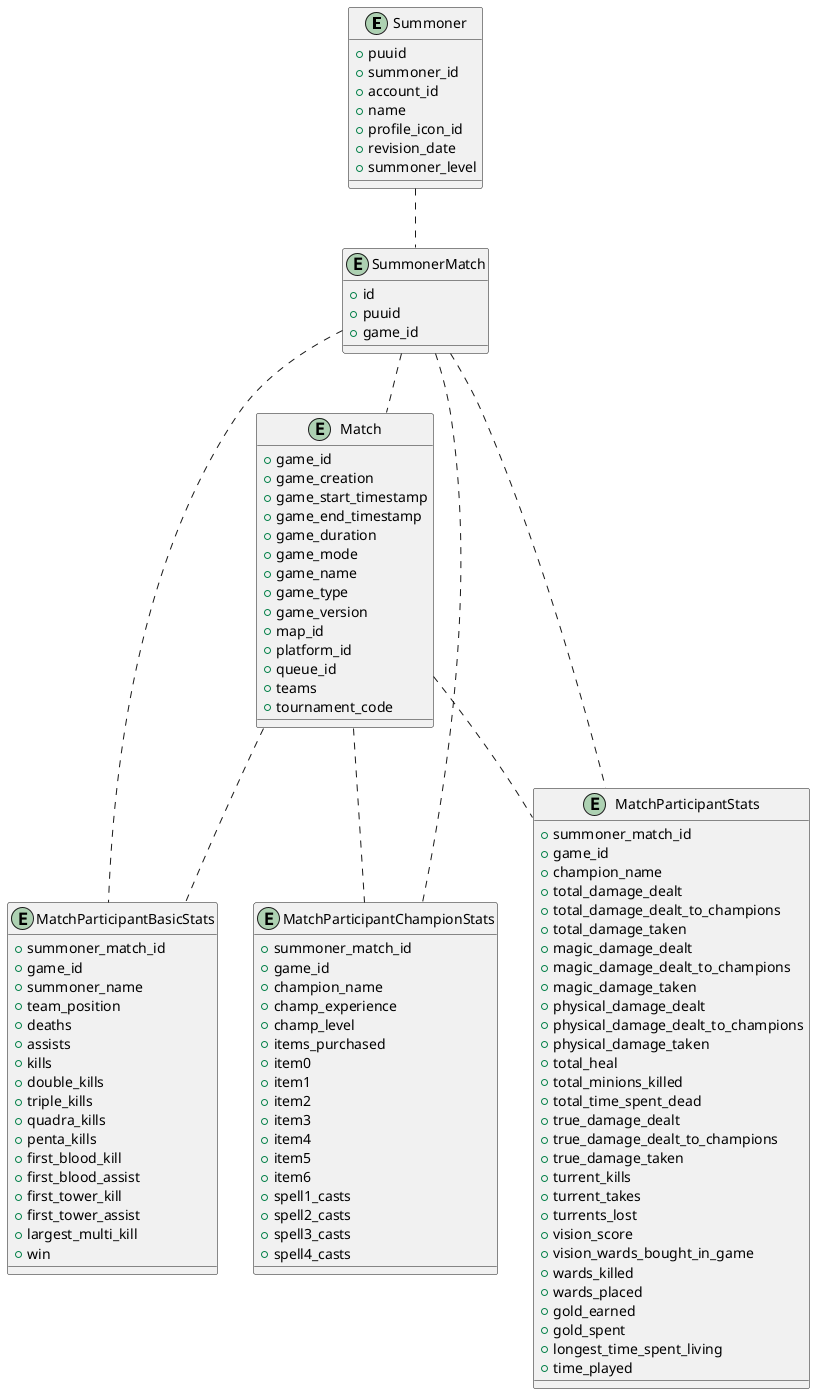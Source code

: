@startuml
entity  Summoner{
 + puuid
 + summoner_id
 + account_id
 + name
 + profile_icon_id
 + revision_date
 + summoner_level
}

entity SummonerMatch{
 + id
 + puuid
 + game_id
}

entity Match{
 + game_id
 + game_creation
 + game_start_timestamp
 + game_end_timestamp
 + game_duration
 + game_mode
 + game_name
 + game_type
 + game_version
 + map_id
 + platform_id
 + queue_id
 + teams
 + tournament_code
}

entity MatchParticipantBasicStats{
 + summoner_match_id
 + game_id
 + summoner_name
 + team_position
 + deaths
 + assists
 + kills
 + double_kills
 + triple_kills
 + quadra_kills
 + penta_kills
 + first_blood_kill
 + first_blood_assist
 + first_tower_kill
 + first_tower_assist
 + largest_multi_kill
 + win
}

entity MatchParticipantChampionStats{
 + summoner_match_id
 + game_id
 + champion_name
 + champ_experience
 + champ_level
 + items_purchased
 + item0
 + item1
 + item2
 + item3
 + item4
 + item5
 + item6
 + spell1_casts
 + spell2_casts
 + spell3_casts
 + spell4_casts
}

entity MatchParticipantStats{
 + summoner_match_id
 + game_id
 + champion_name
 + total_damage_dealt
 + total_damage_dealt_to_champions
 + total_damage_taken
 + magic_damage_dealt
 + magic_damage_dealt_to_champions
 + magic_damage_taken
 + physical_damage_dealt
 + physical_damage_dealt_to_champions
 + physical_damage_taken
 + total_heal
 + total_minions_killed
 + total_time_spent_dead
 + true_damage_dealt
 + true_damage_dealt_to_champions
 + true_damage_taken
 + turrent_kills
 + turrent_takes
 + turrents_lost
 + vision_score
 + vision_wards_bought_in_game
 + wards_killed
 + wards_placed
 + gold_earned
 + gold_spent
 + longest_time_spent_living
 + time_played
}

Summoner .. SummonerMatch
SummonerMatch .. Match
SummonerMatch .. MatchParticipantBasicStats
SummonerMatch .. MatchParticipantStats
SummonerMatch .. MatchParticipantChampionStats
Match .. MatchParticipantBasicStats
Match .. MatchParticipantStats
Match .. MatchParticipantChampionStats
@enduml